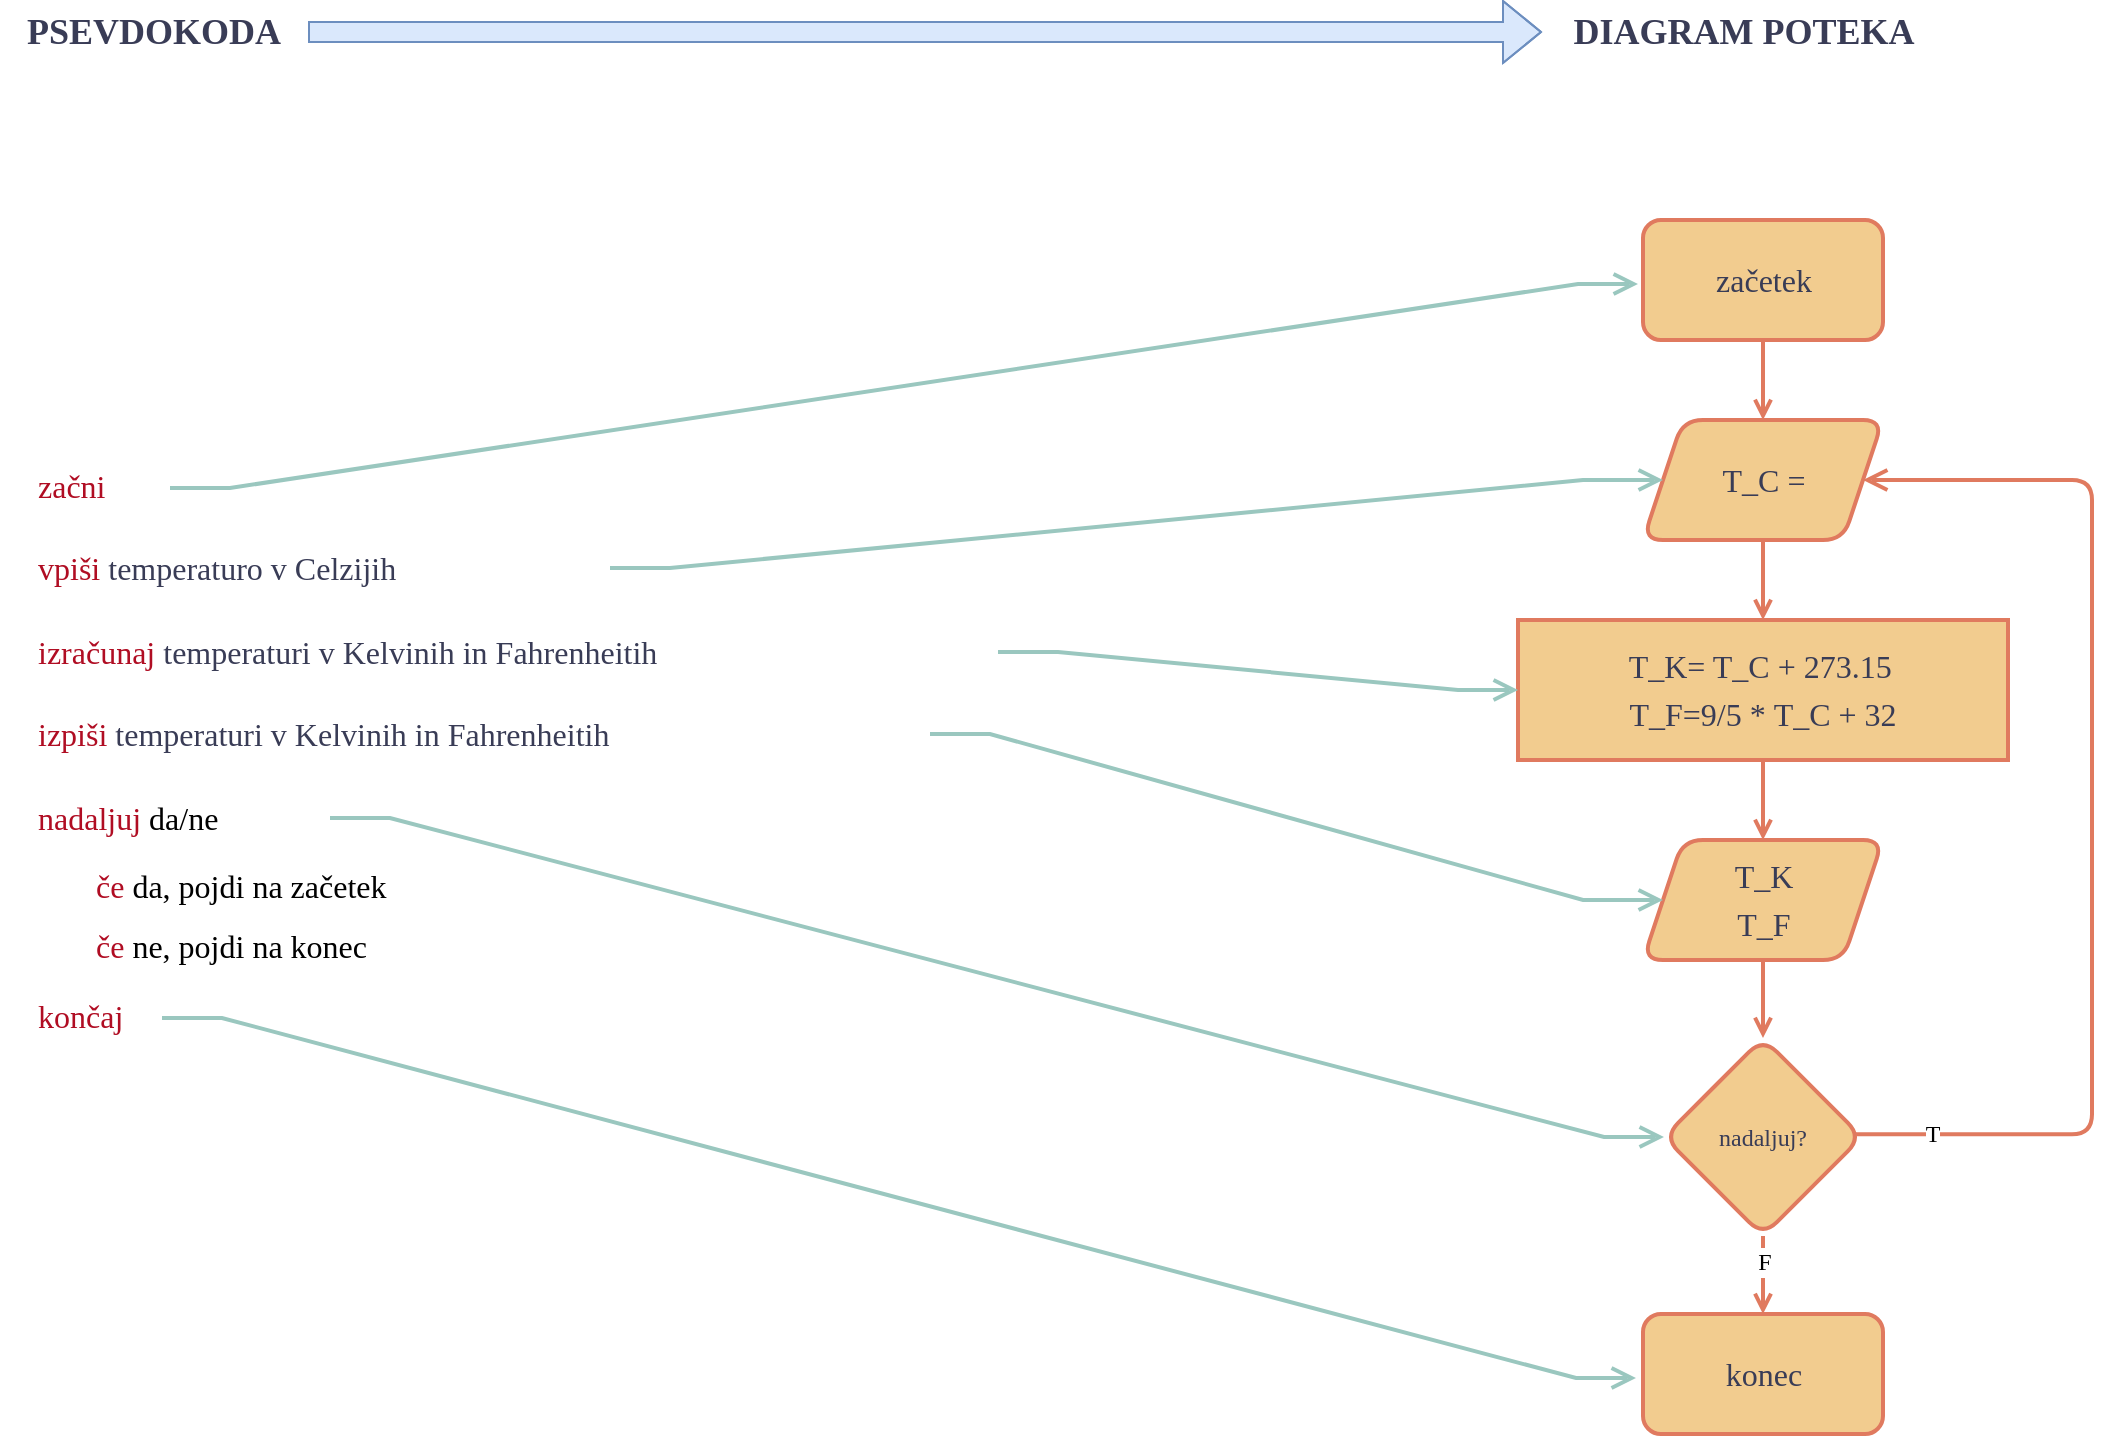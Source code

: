 <mxfile version="24.9.1">
  <diagram name="Page-1" id="AcFShv6jL1Evid0EZ5da">
    <mxGraphModel dx="957" dy="758" grid="0" gridSize="10" guides="1" tooltips="1" connect="1" arrows="1" fold="1" page="1" pageScale="1" pageWidth="1169" pageHeight="827" background="none" math="0" shadow="0">
      <root>
        <mxCell id="0" />
        <mxCell id="1" parent="0" />
        <mxCell id="Dn3s3SDj52a1RY9FawC5-3" style="edgeStyle=orthogonalEdgeStyle;rounded=0;orthogonalLoop=1;jettySize=auto;html=1;entryX=0.5;entryY=0;entryDx=0;entryDy=0;strokeWidth=2;endArrow=open;endFill=0;labelBackgroundColor=none;strokeColor=#E07A5F;fontColor=default;" parent="1" source="Dn3s3SDj52a1RY9FawC5-1" target="Dn3s3SDj52a1RY9FawC5-2" edge="1">
          <mxGeometry relative="1" as="geometry" />
        </mxCell>
        <mxCell id="Dn3s3SDj52a1RY9FawC5-1" value="&lt;font style=&quot;font-size: 16px;&quot;&gt;začetek&lt;/font&gt;" style="rounded=1;whiteSpace=wrap;html=1;strokeWidth=2;fontFamily=Space Mono;fontSource=https%3A%2F%2Ffonts.googleapis.com%2Fcss%3Ffamily%3DSpace%2BMono;labelBackgroundColor=none;fillColor=#F2CC8F;strokeColor=#E07A5F;fontColor=#393C56;" parent="1" vertex="1">
          <mxGeometry x="854.5" y="156" width="120" height="60" as="geometry" />
        </mxCell>
        <mxCell id="Dn3s3SDj52a1RY9FawC5-6" style="edgeStyle=orthogonalEdgeStyle;shape=connector;rounded=0;orthogonalLoop=1;jettySize=auto;html=1;entryX=0.5;entryY=0;entryDx=0;entryDy=0;strokeColor=#E07A5F;strokeWidth=2;align=center;verticalAlign=middle;fontFamily=Space Mono;fontSource=https%3A%2F%2Ffonts.googleapis.com%2Fcss%3Ffamily%3DSpace%2BMono;fontSize=12;fontColor=default;labelBackgroundColor=none;endArrow=open;endFill=0;" parent="1" source="Dn3s3SDj52a1RY9FawC5-2" target="Dn3s3SDj52a1RY9FawC5-4" edge="1">
          <mxGeometry relative="1" as="geometry" />
        </mxCell>
        <mxCell id="Dn3s3SDj52a1RY9FawC5-2" value="&lt;font style=&quot;font-size: 16px;&quot;&gt;T_C =&lt;/font&gt;" style="shape=parallelogram;perimeter=parallelogramPerimeter;whiteSpace=wrap;html=1;fixedSize=1;strokeWidth=2;rounded=1;fontFamily=Space Mono;fontSource=https%3A%2F%2Ffonts.googleapis.com%2Fcss%3Ffamily%3DSpace%2BMono;align=center;labelBackgroundColor=none;fillColor=#F2CC8F;strokeColor=#E07A5F;fontColor=#393C56;" parent="1" vertex="1">
          <mxGeometry x="854.5" y="256" width="120" height="60" as="geometry" />
        </mxCell>
        <mxCell id="Dn3s3SDj52a1RY9FawC5-8" style="edgeStyle=orthogonalEdgeStyle;shape=connector;rounded=0;orthogonalLoop=1;jettySize=auto;html=1;entryX=0.5;entryY=0;entryDx=0;entryDy=0;strokeColor=#E07A5F;strokeWidth=2;align=center;verticalAlign=middle;fontFamily=Space Mono;fontSource=https%3A%2F%2Ffonts.googleapis.com%2Fcss%3Ffamily%3DSpace%2BMono;fontSize=12;fontColor=default;labelBackgroundColor=none;endArrow=open;endFill=0;" parent="1" source="Dn3s3SDj52a1RY9FawC5-4" target="Dn3s3SDj52a1RY9FawC5-7" edge="1">
          <mxGeometry relative="1" as="geometry" />
        </mxCell>
        <mxCell id="Dn3s3SDj52a1RY9FawC5-4" value="&lt;span style=&quot;font-size: 16px; line-height: 150%;&quot;&gt;T_K= T_C + 273.15&lt;/span&gt;&lt;span style=&quot;font-family: Helvetica; font-size: 10.1px; line-height: 150%;&quot;&gt;&amp;nbsp;&lt;/span&gt;&lt;div style=&quot;line-height: 150%;&quot;&gt;&lt;span style=&quot;font-size: 16px; line-height: 150%;&quot;&gt;T_F=9/5 *&amp;nbsp;&lt;/span&gt;&lt;span style=&quot;font-size: 16px; line-height: 150%;&quot;&gt;T_C + 32&lt;/span&gt;&lt;/div&gt;" style="rounded=0;whiteSpace=wrap;html=1;strokeColor=#E07A5F;strokeWidth=2;align=center;verticalAlign=middle;fontFamily=Space Mono;fontSource=https%3A%2F%2Ffonts.googleapis.com%2Fcss%3Ffamily%3DSpace%2BMono;fontSize=12;fontColor=#393C56;fillColor=#F2CC8F;labelBackgroundColor=none;" parent="1" vertex="1">
          <mxGeometry x="792" y="356" width="245" height="70" as="geometry" />
        </mxCell>
        <mxCell id="Dn3s3SDj52a1RY9FawC5-33" style="edgeStyle=orthogonalEdgeStyle;shape=connector;rounded=0;orthogonalLoop=1;jettySize=auto;html=1;entryX=0.5;entryY=0;entryDx=0;entryDy=0;strokeColor=#E07A5F;strokeWidth=2;align=center;verticalAlign=middle;fontFamily=Space Mono;fontSource=https%3A%2F%2Ffonts.googleapis.com%2Fcss%3Ffamily%3DSpace%2BMono;fontSize=12;fontColor=default;labelBackgroundColor=none;endArrow=open;endFill=0;" parent="1" source="Dn3s3SDj52a1RY9FawC5-7" target="Dn3s3SDj52a1RY9FawC5-29" edge="1">
          <mxGeometry relative="1" as="geometry" />
        </mxCell>
        <mxCell id="Dn3s3SDj52a1RY9FawC5-7" value="&lt;span style=&quot;line-height: 150%;&quot;&gt;T_K&lt;/span&gt;&lt;div style=&quot;line-height: 150%;&quot;&gt;T_F&lt;/div&gt;" style="shape=parallelogram;perimeter=parallelogramPerimeter;whiteSpace=wrap;html=1;fixedSize=1;rounded=1;strokeColor=#E07A5F;strokeWidth=2;align=center;verticalAlign=middle;fontFamily=Space Mono;fontSource=https%3A%2F%2Ffonts.googleapis.com%2Fcss%3Ffamily%3DSpace%2BMono;fontSize=16;fontColor=#393C56;labelBackgroundColor=none;fillColor=#F2CC8F;spacingTop=0;" parent="1" vertex="1">
          <mxGeometry x="854.5" y="466" width="120" height="60" as="geometry" />
        </mxCell>
        <mxCell id="Dn3s3SDj52a1RY9FawC5-9" value="&lt;font style=&quot;font-size: 16px;&quot;&gt;konec&lt;/font&gt;" style="rounded=1;whiteSpace=wrap;html=1;strokeWidth=2;fontFamily=Space Mono;fontSource=https%3A%2F%2Ffonts.googleapis.com%2Fcss%3Ffamily%3DSpace%2BMono;labelBackgroundColor=none;fillColor=#F2CC8F;strokeColor=#E07A5F;fontColor=#393C56;" parent="1" vertex="1">
          <mxGeometry x="854.5" y="703" width="120" height="60" as="geometry" />
        </mxCell>
        <mxCell id="Dn3s3SDj52a1RY9FawC5-11" value="&lt;font color=&quot;#b00d23&quot;&gt;začni&lt;/font&gt;" style="text;html=1;align=left;verticalAlign=middle;whiteSpace=wrap;rounded=0;fontColor=#393C56;fontFamily=Space Mono;fontSource=https%3A%2F%2Ffonts.googleapis.com%2Fcss%3Ffamily%3DSpace%2BMono;fontSize=16;" parent="1" vertex="1">
          <mxGeometry x="50" y="274" width="60" height="30" as="geometry" />
        </mxCell>
        <mxCell id="Dn3s3SDj52a1RY9FawC5-12" value="&lt;font color=&quot;#b00d23&quot;&gt;vpiši&lt;/font&gt; temperaturo v Celzijih" style="text;html=1;align=left;verticalAlign=middle;whiteSpace=wrap;rounded=0;fontColor=#393C56;fontFamily=Space Mono;fontSource=https%3A%2F%2Ffonts.googleapis.com%2Fcss%3Ffamily%3DSpace%2BMono;fontSize=16;" parent="1" vertex="1">
          <mxGeometry x="50" y="315" width="288" height="30" as="geometry" />
        </mxCell>
        <mxCell id="Dn3s3SDj52a1RY9FawC5-13" value="&lt;font color=&quot;#b00d23&quot;&gt;izračunaj&lt;/font&gt; temperaturi v Kelvinih in Fahrenheitih" style="text;html=1;align=left;verticalAlign=middle;whiteSpace=wrap;rounded=0;fontColor=#393C56;fontFamily=Space Mono;fontSource=https%3A%2F%2Ffonts.googleapis.com%2Fcss%3Ffamily%3DSpace%2BMono;fontSize=16;" parent="1" vertex="1">
          <mxGeometry x="50" y="357" width="482" height="30" as="geometry" />
        </mxCell>
        <mxCell id="Dn3s3SDj52a1RY9FawC5-14" value="&lt;font color=&quot;#b00d23&quot;&gt;izpiši&lt;/font&gt; temperaturi v Kelvinih in Fahrenheitih" style="text;html=1;align=left;verticalAlign=middle;whiteSpace=wrap;rounded=0;fontColor=#393C56;fontFamily=Space Mono;fontSource=https%3A%2F%2Ffonts.googleapis.com%2Fcss%3Ffamily%3DSpace%2BMono;fontSize=16;" parent="1" vertex="1">
          <mxGeometry x="50" y="398" width="448" height="30" as="geometry" />
        </mxCell>
        <mxCell id="Dn3s3SDj52a1RY9FawC5-15" value="&lt;font color=&quot;#b00d23&quot;&gt;končaj&lt;/font&gt;" style="text;html=1;align=left;verticalAlign=middle;whiteSpace=wrap;rounded=0;fontColor=#393C56;fontFamily=Space Mono;fontSource=https%3A%2F%2Ffonts.googleapis.com%2Fcss%3Ffamily%3DSpace%2BMono;fontSize=16;" parent="1" vertex="1">
          <mxGeometry x="50" y="539" width="60" height="30" as="geometry" />
        </mxCell>
        <mxCell id="Dn3s3SDj52a1RY9FawC5-17" value="" style="edgeStyle=entityRelationEdgeStyle;elbow=horizontal;endArrow=open;html=1;rounded=0;endSize=8;startSize=8;strokeColor=#9AC7BF;fontColor=#393C56;fillColor=#F2CC8F;strokeWidth=2;flowAnimation=0;endFill=0;" parent="1" edge="1">
          <mxGeometry width="50" height="50" relative="1" as="geometry">
            <mxPoint x="118" y="290" as="sourcePoint" />
            <mxPoint x="852" y="188" as="targetPoint" />
            <Array as="points">
              <mxPoint x="136" y="292" />
              <mxPoint x="218" y="290" />
            </Array>
          </mxGeometry>
        </mxCell>
        <mxCell id="Dn3s3SDj52a1RY9FawC5-19" value="" style="edgeStyle=entityRelationEdgeStyle;elbow=horizontal;endArrow=open;html=1;rounded=0;endSize=8;startSize=8;strokeColor=#9AC7BF;fontColor=#393C56;fillColor=#F2CC8F;strokeWidth=2;flowAnimation=0;endFill=0;" parent="1" source="Dn3s3SDj52a1RY9FawC5-12" target="Dn3s3SDj52a1RY9FawC5-2" edge="1">
          <mxGeometry width="50" height="50" relative="1" as="geometry">
            <mxPoint x="128" y="300" as="sourcePoint" />
            <mxPoint x="862" y="198" as="targetPoint" />
            <Array as="points">
              <mxPoint x="146" y="302" />
              <mxPoint x="228" y="300" />
            </Array>
          </mxGeometry>
        </mxCell>
        <mxCell id="Dn3s3SDj52a1RY9FawC5-20" value="" style="edgeStyle=entityRelationEdgeStyle;elbow=horizontal;endArrow=open;html=1;rounded=0;endSize=8;startSize=8;strokeColor=#9AC7BF;fontColor=#393C56;fillColor=#F2CC8F;strokeWidth=2;flowAnimation=0;endFill=0;" parent="1" source="Dn3s3SDj52a1RY9FawC5-13" target="Dn3s3SDj52a1RY9FawC5-4" edge="1">
          <mxGeometry width="50" height="50" relative="1" as="geometry">
            <mxPoint x="348" y="337" as="sourcePoint" />
            <mxPoint x="875" y="296" as="targetPoint" />
            <Array as="points">
              <mxPoint x="156" y="312" />
              <mxPoint x="238" y="310" />
            </Array>
          </mxGeometry>
        </mxCell>
        <mxCell id="Dn3s3SDj52a1RY9FawC5-21" value="" style="edgeStyle=entityRelationEdgeStyle;elbow=horizontal;endArrow=open;html=1;rounded=0;endSize=8;startSize=8;strokeColor=#9AC7BF;fontColor=#393C56;fillColor=#F2CC8F;strokeWidth=2;flowAnimation=0;endFill=0;exitX=1;exitY=0.5;exitDx=0;exitDy=0;" parent="1" source="Dn3s3SDj52a1RY9FawC5-14" target="Dn3s3SDj52a1RY9FawC5-7" edge="1">
          <mxGeometry width="50" height="50" relative="1" as="geometry">
            <mxPoint x="542" y="375" as="sourcePoint" />
            <mxPoint x="802" y="401" as="targetPoint" />
            <Array as="points">
              <mxPoint x="166" y="322" />
              <mxPoint x="248" y="320" />
            </Array>
          </mxGeometry>
        </mxCell>
        <mxCell id="Dn3s3SDj52a1RY9FawC5-24" value="" style="edgeStyle=entityRelationEdgeStyle;elbow=horizontal;endArrow=open;html=1;rounded=0;endSize=8;startSize=8;strokeColor=#9AC7BF;fontColor=#393C56;fillColor=#F2CC8F;strokeWidth=2;flowAnimation=0;endFill=0;" parent="1" edge="1">
          <mxGeometry width="50" height="50" relative="1" as="geometry">
            <mxPoint x="114" y="555" as="sourcePoint" />
            <mxPoint x="851" y="735" as="targetPoint" />
            <Array as="points">
              <mxPoint x="176" y="332" />
              <mxPoint x="258" y="330" />
            </Array>
          </mxGeometry>
        </mxCell>
        <mxCell id="Dn3s3SDj52a1RY9FawC5-27" style="edgeStyle=entityRelationEdgeStyle;rounded=0;orthogonalLoop=1;jettySize=auto;html=1;strokeColor=#6c8ebf;fontColor=#393C56;fillColor=#dae8fc;strokeWidth=1;endArrow=open;endFill=0;elbow=vertical;shape=flexArrow;" parent="1" source="Dn3s3SDj52a1RY9FawC5-25" edge="1">
          <mxGeometry relative="1" as="geometry">
            <mxPoint x="804" y="62" as="targetPoint" />
          </mxGeometry>
        </mxCell>
        <mxCell id="Dn3s3SDj52a1RY9FawC5-25" value="PSEVDOKODA" style="text;html=1;align=center;verticalAlign=middle;whiteSpace=wrap;rounded=0;fontColor=#393C56;fontFamily=Space Mono;fontSource=https%3A%2F%2Ffonts.googleapis.com%2Fcss%3Ffamily%3DSpace%2BMono;fontStyle=1;fontSize=18;" parent="1" vertex="1">
          <mxGeometry x="33" y="47" width="154" height="30" as="geometry" />
        </mxCell>
        <mxCell id="Dn3s3SDj52a1RY9FawC5-26" value="DIAGRAM POTEKA" style="text;html=1;align=center;verticalAlign=middle;whiteSpace=wrap;rounded=0;fontColor=#393C56;fontFamily=Space Mono;fontSource=https%3A%2F%2Ffonts.googleapis.com%2Fcss%3Ffamily%3DSpace%2BMono;fontStyle=1;fontSize=18;" parent="1" vertex="1">
          <mxGeometry x="814" y="47" width="182" height="30" as="geometry" />
        </mxCell>
        <mxCell id="Dn3s3SDj52a1RY9FawC5-34" style="edgeStyle=orthogonalEdgeStyle;shape=connector;rounded=0;orthogonalLoop=1;jettySize=auto;html=1;entryX=0.5;entryY=0;entryDx=0;entryDy=0;strokeColor=#E07A5F;strokeWidth=2;align=center;verticalAlign=middle;fontFamily=Space Mono;fontSource=https%3A%2F%2Ffonts.googleapis.com%2Fcss%3Ffamily%3DSpace%2BMono;fontSize=12;fontColor=default;labelBackgroundColor=none;endArrow=open;endFill=0;" parent="1" source="Dn3s3SDj52a1RY9FawC5-29" target="Dn3s3SDj52a1RY9FawC5-9" edge="1">
          <mxGeometry relative="1" as="geometry" />
        </mxCell>
        <mxCell id="Dn3s3SDj52a1RY9FawC5-40" value="F" style="edgeLabel;html=1;align=center;verticalAlign=middle;resizable=0;points=[];strokeColor=#E07A5F;fontFamily=Space Mono;fontSource=https%3A%2F%2Ffonts.googleapis.com%2Fcss%3Ffamily%3DSpace%2BMono;fontSize=12;fontColor=default;labelBackgroundColor=default;fillColor=#F2CC8F;" parent="Dn3s3SDj52a1RY9FawC5-34" vertex="1" connectable="0">
          <mxGeometry x="-0.395" relative="1" as="geometry">
            <mxPoint as="offset" />
          </mxGeometry>
        </mxCell>
        <mxCell id="Dn3s3SDj52a1RY9FawC5-29" value="&lt;font face=&quot;Space Mono&quot;&gt;nadaljuj?&lt;/font&gt;" style="rhombus;whiteSpace=wrap;html=1;strokeColor=#E07A5F;fontColor=#393C56;fillColor=#F2CC8F;strokeWidth=2;rounded=1;" parent="1" vertex="1">
          <mxGeometry x="865" y="565" width="99" height="99" as="geometry" />
        </mxCell>
        <mxCell id="Dn3s3SDj52a1RY9FawC5-35" value="&lt;font color=&quot;#b00d23&quot;&gt;nadaljuj &lt;/font&gt;&lt;font color=&quot;#000000&quot;&gt;da/ne&lt;/font&gt;" style="text;html=1;align=left;verticalAlign=middle;whiteSpace=wrap;rounded=0;fontColor=#393C56;fontFamily=Space Mono;fontSource=https%3A%2F%2Ffonts.googleapis.com%2Fcss%3Ffamily%3DSpace%2BMono;fontSize=16;" parent="1" vertex="1">
          <mxGeometry x="50" y="440" width="148" height="30" as="geometry" />
        </mxCell>
        <mxCell id="Dn3s3SDj52a1RY9FawC5-36" value="" style="edgeStyle=entityRelationEdgeStyle;elbow=horizontal;endArrow=open;html=1;rounded=0;endSize=8;startSize=8;strokeColor=#9AC7BF;fontColor=#393C56;fillColor=#F2CC8F;strokeWidth=2;flowAnimation=0;endFill=0;entryX=0;entryY=0.5;entryDx=0;entryDy=0;exitX=1;exitY=0.5;exitDx=0;exitDy=0;" parent="1" source="Dn3s3SDj52a1RY9FawC5-35" target="Dn3s3SDj52a1RY9FawC5-29" edge="1">
          <mxGeometry width="50" height="50" relative="1" as="geometry">
            <mxPoint x="469" y="527" as="sourcePoint" />
            <mxPoint x="861" y="703" as="targetPoint" />
            <Array as="points">
              <mxPoint x="186" y="342" />
              <mxPoint x="268" y="340" />
            </Array>
          </mxGeometry>
        </mxCell>
        <mxCell id="Dn3s3SDj52a1RY9FawC5-38" value="" style="edgeStyle=elbowEdgeStyle;elbow=horizontal;endArrow=open;html=1;curved=0;rounded=1;endSize=8;startSize=8;strokeColor=#E07A5F;strokeWidth=2;align=center;verticalAlign=middle;fontFamily=Space Mono;fontSource=https%3A%2F%2Ffonts.googleapis.com%2Fcss%3Ffamily%3DSpace%2BMono;fontSize=12;fontColor=default;labelBackgroundColor=none;exitX=0.964;exitY=0.486;exitDx=0;exitDy=0;exitPerimeter=0;endFill=0;flowAnimation=0;jumpStyle=none;" parent="1" source="Dn3s3SDj52a1RY9FawC5-29" target="Dn3s3SDj52a1RY9FawC5-2" edge="1">
          <mxGeometry width="50" height="50" relative="1" as="geometry">
            <mxPoint x="1147" y="475" as="sourcePoint" />
            <mxPoint x="916" y="236" as="targetPoint" />
            <Array as="points">
              <mxPoint x="1079" y="426" />
            </Array>
          </mxGeometry>
        </mxCell>
        <mxCell id="Dn3s3SDj52a1RY9FawC5-39" value="T" style="edgeLabel;html=1;align=center;verticalAlign=middle;resizable=0;points=[];strokeColor=#E07A5F;fontFamily=Space Mono;fontSource=https%3A%2F%2Ffonts.googleapis.com%2Fcss%3Ffamily%3DSpace%2BMono;fontSize=12;fontColor=default;labelBackgroundColor=default;fillColor=#F2CC8F;" parent="Dn3s3SDj52a1RY9FawC5-38" vertex="1" connectable="0">
          <mxGeometry x="-0.865" relative="1" as="geometry">
            <mxPoint as="offset" />
          </mxGeometry>
        </mxCell>
        <mxCell id="L36CceJY4Tr3JzWsPTkq-1" value="&lt;font color=&quot;#b00d23&quot;&gt;če&lt;/font&gt;&lt;font color=&quot;#000000&quot;&gt; da, pojdi na z&lt;span style=&quot;caret-color: rgb(0, 0, 0);&quot;&gt;ačetek&lt;/span&gt;&lt;/font&gt;" style="text;html=1;align=left;verticalAlign=middle;whiteSpace=wrap;rounded=0;fontColor=#393C56;fontFamily=Space Mono;fontSource=https%3A%2F%2Ffonts.googleapis.com%2Fcss%3Ffamily%3DSpace%2BMono;fontSize=16;" vertex="1" parent="1">
          <mxGeometry x="79" y="474" width="248" height="30" as="geometry" />
        </mxCell>
        <mxCell id="L36CceJY4Tr3JzWsPTkq-2" value="&lt;font color=&quot;#b00d23&quot;&gt;če&lt;/font&gt;&lt;font color=&quot;#000000&quot;&gt; ne, pojdi na konec&lt;/font&gt;" style="text;html=1;align=left;verticalAlign=middle;whiteSpace=wrap;rounded=0;fontColor=#393C56;fontFamily=Space Mono;fontSource=https%3A%2F%2Ffonts.googleapis.com%2Fcss%3Ffamily%3DSpace%2BMono;fontSize=16;" vertex="1" parent="1">
          <mxGeometry x="79" y="504" width="232" height="30" as="geometry" />
        </mxCell>
      </root>
    </mxGraphModel>
  </diagram>
</mxfile>

